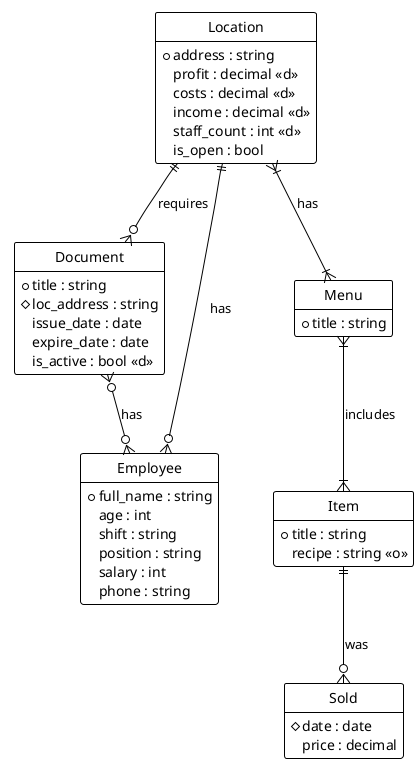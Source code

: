 @startuml
!theme plain
hide circle
hide methods

entity "Location" as loc {
*address : string
profit : decimal <<d>>
costs : decimal <<d>>
income : decimal <<d>>
staff_count : int <<d>>
is_open : bool
}

entity "Document" as doc {
*title : string
#loc_address : string
issue_date : date
expire_date : date
is_active : bool <<d>>
}

entity "Employee" as emp {
*full_name : string
age : int
shift : string
position : string
salary : int
phone : string
}

entity "Menu" as menu {
*title : string
}

entity "Item" as item {
*title : string
recipe : string <<o>>
}

entity "Sold" as sold {
#date : date
price : decimal
}


loc ||--o{ doc : "requires"
loc }|--|{ menu : "has"
loc ||--o{ emp : "has"
menu }|--|{ item : "includes"
doc }o--o{ emp : "has"
item ||--o{ sold : "was"

@enduml




